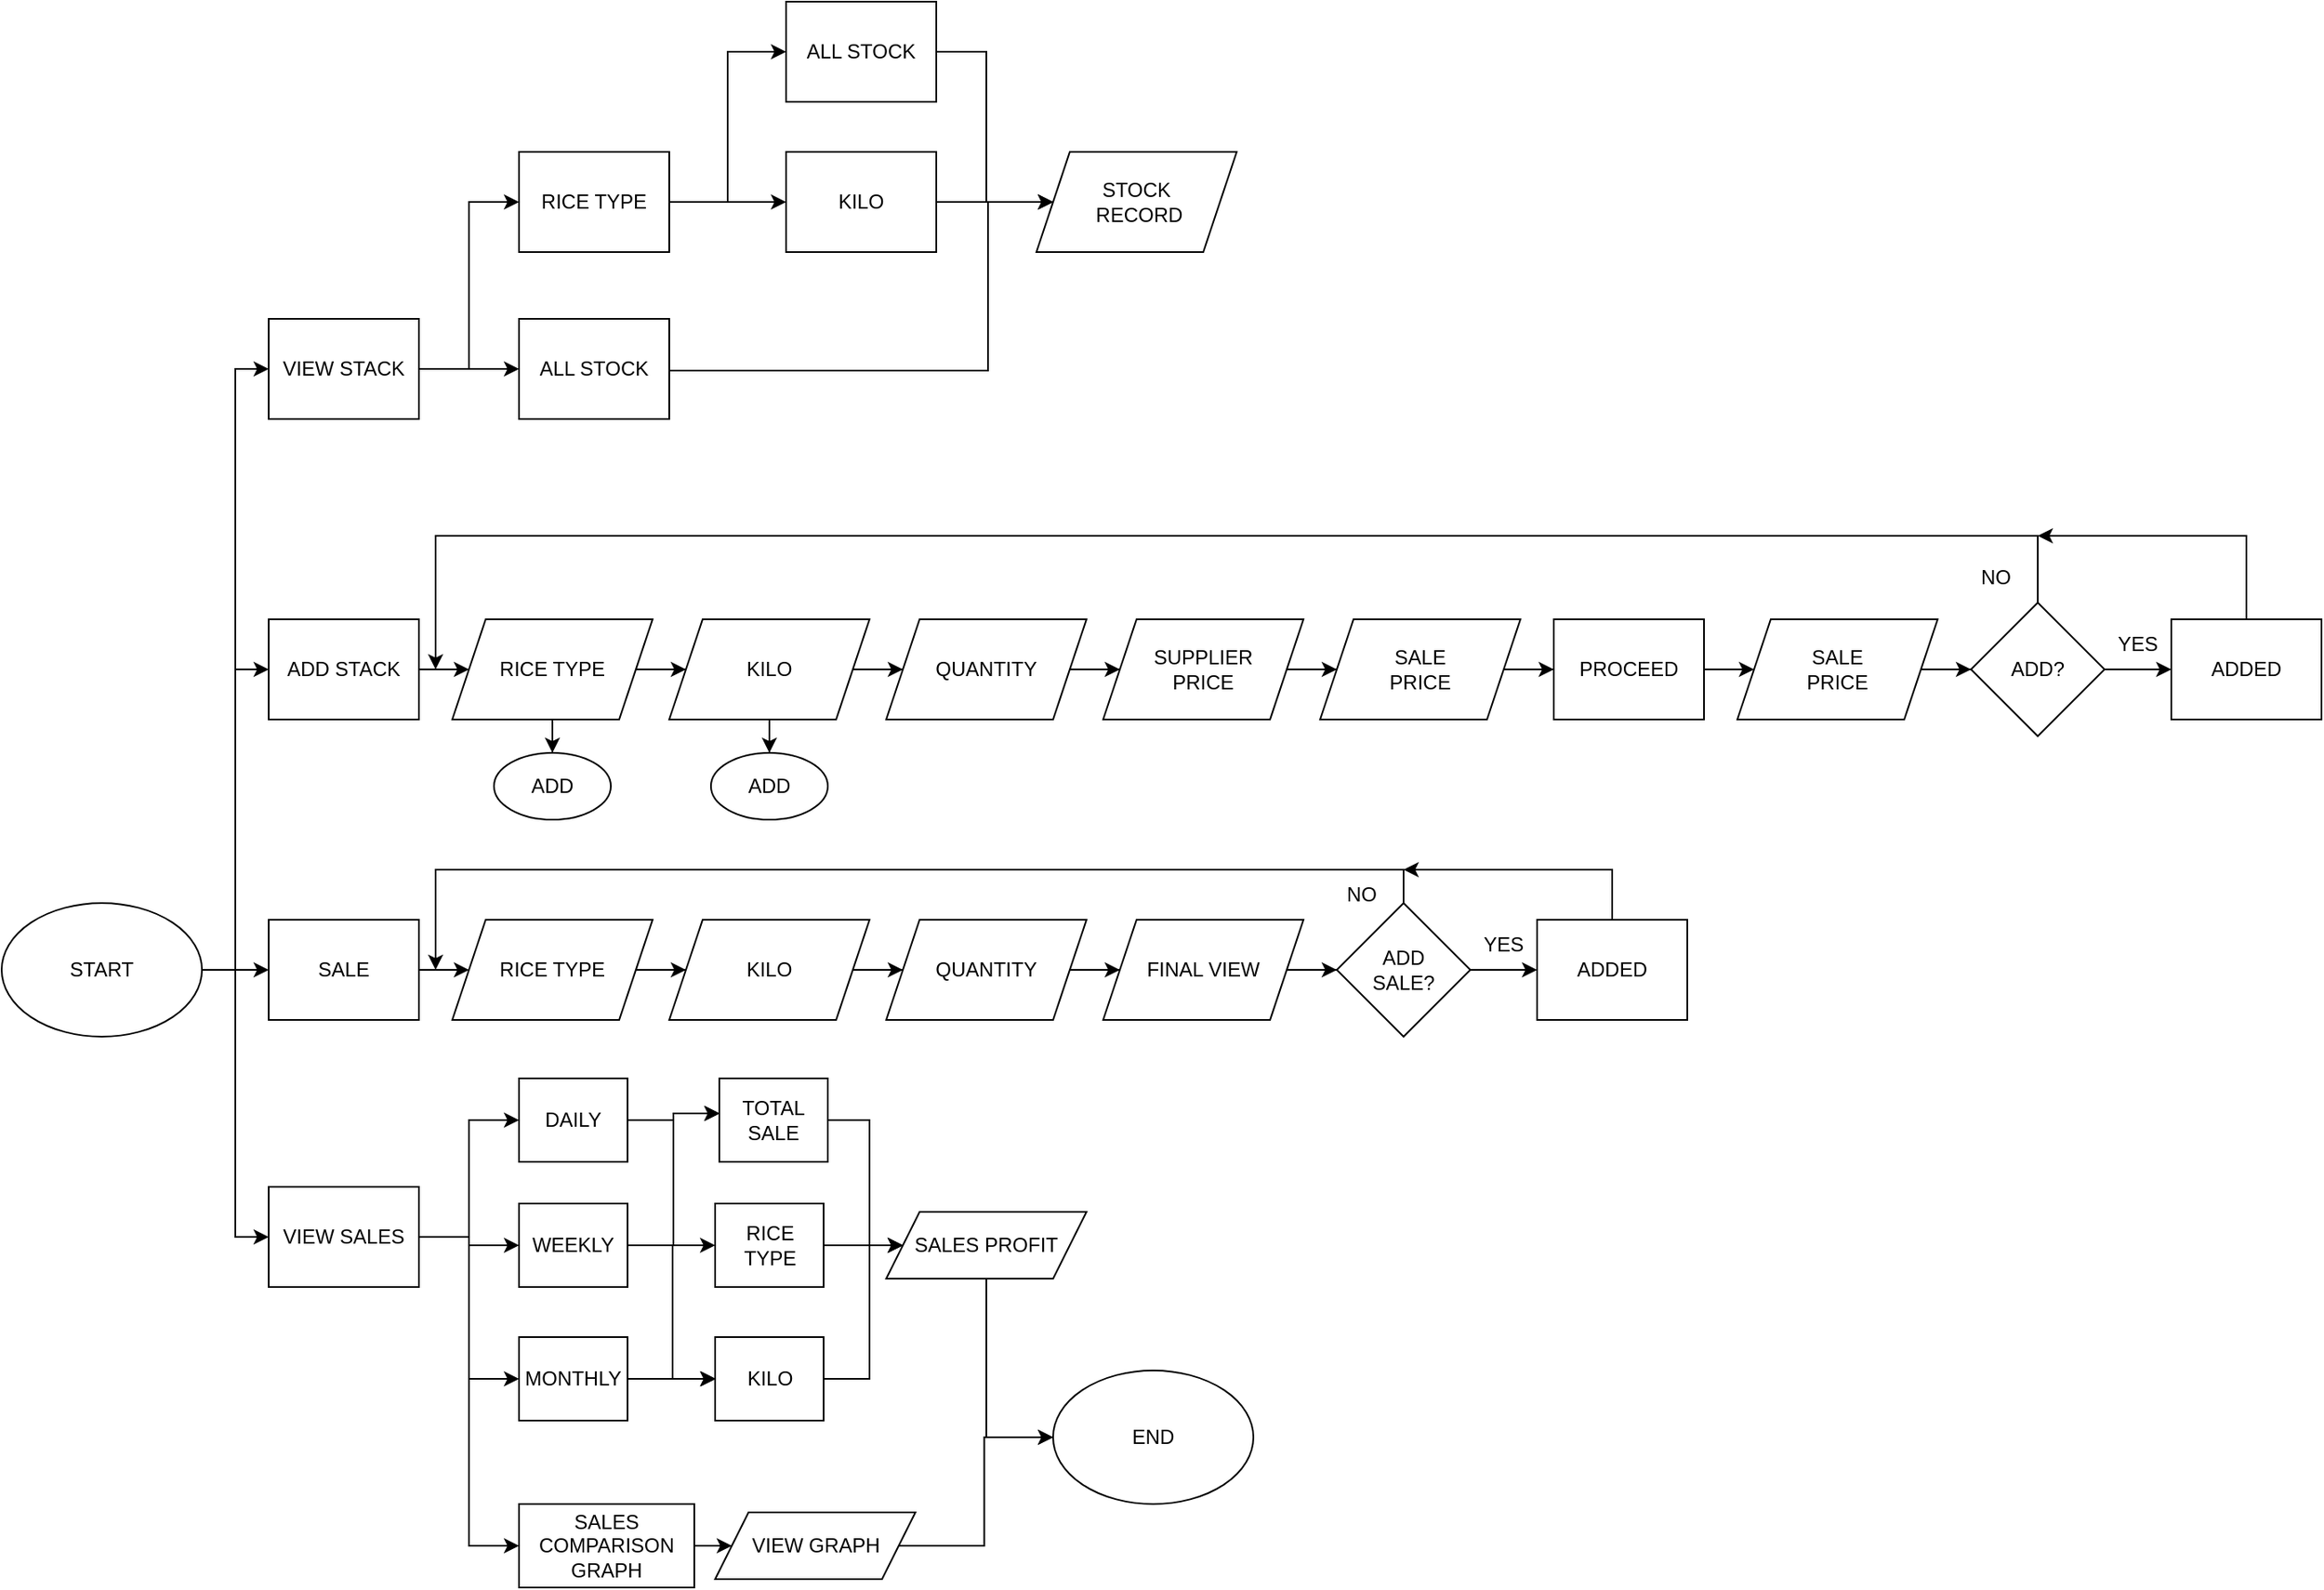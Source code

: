 <mxfile version="24.8.6">
  <diagram name="Page-1" id="mb6LI2gXLhsFhramWReM">
    <mxGraphModel dx="1687" dy="1978" grid="1" gridSize="10" guides="1" tooltips="1" connect="1" arrows="1" fold="1" page="1" pageScale="1" pageWidth="850" pageHeight="1100" math="0" shadow="0">
      <root>
        <mxCell id="0" />
        <mxCell id="1" parent="0" />
        <mxCell id="F7rRFimcTEZNJ7d2efaI-6" style="edgeStyle=orthogonalEdgeStyle;rounded=0;orthogonalLoop=1;jettySize=auto;html=1;entryX=0;entryY=0.5;entryDx=0;entryDy=0;" edge="1" parent="1" source="F7rRFimcTEZNJ7d2efaI-1" target="F7rRFimcTEZNJ7d2efaI-2">
          <mxGeometry relative="1" as="geometry" />
        </mxCell>
        <mxCell id="F7rRFimcTEZNJ7d2efaI-62" style="edgeStyle=orthogonalEdgeStyle;rounded=0;orthogonalLoop=1;jettySize=auto;html=1;entryX=0;entryY=0.5;entryDx=0;entryDy=0;" edge="1" parent="1" source="F7rRFimcTEZNJ7d2efaI-1" target="F7rRFimcTEZNJ7d2efaI-3">
          <mxGeometry relative="1" as="geometry" />
        </mxCell>
        <mxCell id="F7rRFimcTEZNJ7d2efaI-63" style="edgeStyle=orthogonalEdgeStyle;rounded=0;orthogonalLoop=1;jettySize=auto;html=1;entryX=0;entryY=0.5;entryDx=0;entryDy=0;" edge="1" parent="1" source="F7rRFimcTEZNJ7d2efaI-1" target="F7rRFimcTEZNJ7d2efaI-4">
          <mxGeometry relative="1" as="geometry" />
        </mxCell>
        <mxCell id="F7rRFimcTEZNJ7d2efaI-99" style="edgeStyle=orthogonalEdgeStyle;rounded=0;orthogonalLoop=1;jettySize=auto;html=1;entryX=0;entryY=0.5;entryDx=0;entryDy=0;" edge="1" parent="1" source="F7rRFimcTEZNJ7d2efaI-1" target="F7rRFimcTEZNJ7d2efaI-98">
          <mxGeometry relative="1" as="geometry" />
        </mxCell>
        <mxCell id="F7rRFimcTEZNJ7d2efaI-1" value="START" style="ellipse;whiteSpace=wrap;html=1;" vertex="1" parent="1">
          <mxGeometry x="20" y="380" width="120" height="80" as="geometry" />
        </mxCell>
        <mxCell id="F7rRFimcTEZNJ7d2efaI-9" style="edgeStyle=orthogonalEdgeStyle;rounded=0;orthogonalLoop=1;jettySize=auto;html=1;entryX=0;entryY=0.5;entryDx=0;entryDy=0;" edge="1" parent="1" source="F7rRFimcTEZNJ7d2efaI-2" target="F7rRFimcTEZNJ7d2efaI-8">
          <mxGeometry relative="1" as="geometry" />
        </mxCell>
        <mxCell id="F7rRFimcTEZNJ7d2efaI-2" value="ADD STACK" style="rounded=0;whiteSpace=wrap;html=1;" vertex="1" parent="1">
          <mxGeometry x="180" y="210" width="90" height="60" as="geometry" />
        </mxCell>
        <mxCell id="F7rRFimcTEZNJ7d2efaI-49" style="edgeStyle=orthogonalEdgeStyle;rounded=0;orthogonalLoop=1;jettySize=auto;html=1;entryX=0;entryY=0.5;entryDx=0;entryDy=0;" edge="1" parent="1" source="F7rRFimcTEZNJ7d2efaI-3" target="F7rRFimcTEZNJ7d2efaI-46">
          <mxGeometry relative="1" as="geometry" />
        </mxCell>
        <mxCell id="F7rRFimcTEZNJ7d2efaI-3" value="SALE" style="rounded=0;whiteSpace=wrap;html=1;" vertex="1" parent="1">
          <mxGeometry x="180" y="390" width="90" height="60" as="geometry" />
        </mxCell>
        <mxCell id="F7rRFimcTEZNJ7d2efaI-68" style="edgeStyle=orthogonalEdgeStyle;rounded=0;orthogonalLoop=1;jettySize=auto;html=1;" edge="1" parent="1" source="F7rRFimcTEZNJ7d2efaI-4" target="F7rRFimcTEZNJ7d2efaI-65">
          <mxGeometry relative="1" as="geometry" />
        </mxCell>
        <mxCell id="F7rRFimcTEZNJ7d2efaI-69" style="edgeStyle=orthogonalEdgeStyle;rounded=0;orthogonalLoop=1;jettySize=auto;html=1;entryX=0;entryY=0.5;entryDx=0;entryDy=0;" edge="1" parent="1" source="F7rRFimcTEZNJ7d2efaI-4" target="F7rRFimcTEZNJ7d2efaI-64">
          <mxGeometry relative="1" as="geometry" />
        </mxCell>
        <mxCell id="F7rRFimcTEZNJ7d2efaI-70" style="edgeStyle=orthogonalEdgeStyle;rounded=0;orthogonalLoop=1;jettySize=auto;html=1;entryX=0;entryY=0.5;entryDx=0;entryDy=0;" edge="1" parent="1" source="F7rRFimcTEZNJ7d2efaI-4" target="F7rRFimcTEZNJ7d2efaI-66">
          <mxGeometry relative="1" as="geometry" />
        </mxCell>
        <mxCell id="F7rRFimcTEZNJ7d2efaI-71" style="edgeStyle=orthogonalEdgeStyle;rounded=0;orthogonalLoop=1;jettySize=auto;html=1;entryX=0;entryY=0.5;entryDx=0;entryDy=0;" edge="1" parent="1" source="F7rRFimcTEZNJ7d2efaI-4" target="F7rRFimcTEZNJ7d2efaI-67">
          <mxGeometry relative="1" as="geometry" />
        </mxCell>
        <mxCell id="F7rRFimcTEZNJ7d2efaI-4" value="VIEW SALES" style="rounded=0;whiteSpace=wrap;html=1;" vertex="1" parent="1">
          <mxGeometry x="180" y="550" width="90" height="60" as="geometry" />
        </mxCell>
        <mxCell id="F7rRFimcTEZNJ7d2efaI-11" style="edgeStyle=orthogonalEdgeStyle;rounded=0;orthogonalLoop=1;jettySize=auto;html=1;entryX=0.5;entryY=0;entryDx=0;entryDy=0;" edge="1" parent="1" source="F7rRFimcTEZNJ7d2efaI-8" target="F7rRFimcTEZNJ7d2efaI-10">
          <mxGeometry relative="1" as="geometry" />
        </mxCell>
        <mxCell id="F7rRFimcTEZNJ7d2efaI-13" style="edgeStyle=orthogonalEdgeStyle;rounded=0;orthogonalLoop=1;jettySize=auto;html=1;" edge="1" parent="1" source="F7rRFimcTEZNJ7d2efaI-8" target="F7rRFimcTEZNJ7d2efaI-12">
          <mxGeometry relative="1" as="geometry" />
        </mxCell>
        <mxCell id="F7rRFimcTEZNJ7d2efaI-8" value="RICE TYPE" style="shape=parallelogram;perimeter=parallelogramPerimeter;whiteSpace=wrap;html=1;fixedSize=1;" vertex="1" parent="1">
          <mxGeometry x="290" y="210" width="120" height="60" as="geometry" />
        </mxCell>
        <mxCell id="F7rRFimcTEZNJ7d2efaI-10" value="ADD" style="ellipse;whiteSpace=wrap;html=1;" vertex="1" parent="1">
          <mxGeometry x="315" y="290" width="70" height="40" as="geometry" />
        </mxCell>
        <mxCell id="F7rRFimcTEZNJ7d2efaI-16" style="edgeStyle=orthogonalEdgeStyle;rounded=0;orthogonalLoop=1;jettySize=auto;html=1;entryX=0.5;entryY=0;entryDx=0;entryDy=0;" edge="1" parent="1" source="F7rRFimcTEZNJ7d2efaI-12" target="F7rRFimcTEZNJ7d2efaI-14">
          <mxGeometry relative="1" as="geometry" />
        </mxCell>
        <mxCell id="F7rRFimcTEZNJ7d2efaI-18" style="edgeStyle=orthogonalEdgeStyle;rounded=0;orthogonalLoop=1;jettySize=auto;html=1;" edge="1" parent="1" source="F7rRFimcTEZNJ7d2efaI-12" target="F7rRFimcTEZNJ7d2efaI-17">
          <mxGeometry relative="1" as="geometry" />
        </mxCell>
        <mxCell id="F7rRFimcTEZNJ7d2efaI-12" value="KILO" style="shape=parallelogram;perimeter=parallelogramPerimeter;whiteSpace=wrap;html=1;fixedSize=1;" vertex="1" parent="1">
          <mxGeometry x="420" y="210" width="120" height="60" as="geometry" />
        </mxCell>
        <mxCell id="F7rRFimcTEZNJ7d2efaI-14" value="ADD" style="ellipse;whiteSpace=wrap;html=1;" vertex="1" parent="1">
          <mxGeometry x="445" y="290" width="70" height="40" as="geometry" />
        </mxCell>
        <mxCell id="F7rRFimcTEZNJ7d2efaI-21" style="edgeStyle=orthogonalEdgeStyle;rounded=0;orthogonalLoop=1;jettySize=auto;html=1;entryX=0;entryY=0.5;entryDx=0;entryDy=0;" edge="1" parent="1" source="F7rRFimcTEZNJ7d2efaI-17" target="F7rRFimcTEZNJ7d2efaI-19">
          <mxGeometry relative="1" as="geometry" />
        </mxCell>
        <mxCell id="F7rRFimcTEZNJ7d2efaI-17" value="QUANTITY" style="shape=parallelogram;perimeter=parallelogramPerimeter;whiteSpace=wrap;html=1;fixedSize=1;" vertex="1" parent="1">
          <mxGeometry x="550" y="210" width="120" height="60" as="geometry" />
        </mxCell>
        <mxCell id="F7rRFimcTEZNJ7d2efaI-22" style="edgeStyle=orthogonalEdgeStyle;rounded=0;orthogonalLoop=1;jettySize=auto;html=1;entryX=0;entryY=0.5;entryDx=0;entryDy=0;" edge="1" parent="1" source="F7rRFimcTEZNJ7d2efaI-19" target="F7rRFimcTEZNJ7d2efaI-20">
          <mxGeometry relative="1" as="geometry" />
        </mxCell>
        <mxCell id="F7rRFimcTEZNJ7d2efaI-19" value="SUPPLIER&lt;div&gt;PRICE&lt;/div&gt;" style="shape=parallelogram;perimeter=parallelogramPerimeter;whiteSpace=wrap;html=1;fixedSize=1;" vertex="1" parent="1">
          <mxGeometry x="680" y="210" width="120" height="60" as="geometry" />
        </mxCell>
        <mxCell id="F7rRFimcTEZNJ7d2efaI-24" style="edgeStyle=orthogonalEdgeStyle;rounded=0;orthogonalLoop=1;jettySize=auto;html=1;" edge="1" parent="1" source="F7rRFimcTEZNJ7d2efaI-20" target="F7rRFimcTEZNJ7d2efaI-23">
          <mxGeometry relative="1" as="geometry" />
        </mxCell>
        <mxCell id="F7rRFimcTEZNJ7d2efaI-20" value="&lt;div&gt;SALE&lt;/div&gt;&lt;div&gt;PRICE&lt;/div&gt;" style="shape=parallelogram;perimeter=parallelogramPerimeter;whiteSpace=wrap;html=1;fixedSize=1;" vertex="1" parent="1">
          <mxGeometry x="810" y="210" width="120" height="60" as="geometry" />
        </mxCell>
        <mxCell id="F7rRFimcTEZNJ7d2efaI-27" style="edgeStyle=orthogonalEdgeStyle;rounded=0;orthogonalLoop=1;jettySize=auto;html=1;" edge="1" parent="1" source="F7rRFimcTEZNJ7d2efaI-23" target="F7rRFimcTEZNJ7d2efaI-26">
          <mxGeometry relative="1" as="geometry" />
        </mxCell>
        <mxCell id="F7rRFimcTEZNJ7d2efaI-23" value="PROCEED" style="rounded=0;whiteSpace=wrap;html=1;" vertex="1" parent="1">
          <mxGeometry x="950" y="210" width="90" height="60" as="geometry" />
        </mxCell>
        <mxCell id="F7rRFimcTEZNJ7d2efaI-32" style="edgeStyle=orthogonalEdgeStyle;rounded=0;orthogonalLoop=1;jettySize=auto;html=1;entryX=0;entryY=0.5;entryDx=0;entryDy=0;" edge="1" parent="1" source="F7rRFimcTEZNJ7d2efaI-26" target="F7rRFimcTEZNJ7d2efaI-30">
          <mxGeometry relative="1" as="geometry" />
        </mxCell>
        <mxCell id="F7rRFimcTEZNJ7d2efaI-26" value="&lt;div&gt;SALE&lt;/div&gt;&lt;div&gt;PRICE&lt;/div&gt;" style="shape=parallelogram;perimeter=parallelogramPerimeter;whiteSpace=wrap;html=1;fixedSize=1;" vertex="1" parent="1">
          <mxGeometry x="1060" y="210" width="120" height="60" as="geometry" />
        </mxCell>
        <mxCell id="F7rRFimcTEZNJ7d2efaI-33" style="edgeStyle=orthogonalEdgeStyle;rounded=0;orthogonalLoop=1;jettySize=auto;html=1;" edge="1" parent="1" source="F7rRFimcTEZNJ7d2efaI-30" target="F7rRFimcTEZNJ7d2efaI-31">
          <mxGeometry relative="1" as="geometry" />
        </mxCell>
        <mxCell id="F7rRFimcTEZNJ7d2efaI-37" style="edgeStyle=orthogonalEdgeStyle;rounded=0;orthogonalLoop=1;jettySize=auto;html=1;" edge="1" parent="1">
          <mxGeometry relative="1" as="geometry">
            <mxPoint x="280" y="240" as="targetPoint" />
            <mxPoint x="1240" y="190" as="sourcePoint" />
            <Array as="points">
              <mxPoint x="1240" y="200" />
              <mxPoint x="1240" y="160" />
              <mxPoint x="280" y="160" />
            </Array>
          </mxGeometry>
        </mxCell>
        <mxCell id="F7rRFimcTEZNJ7d2efaI-30" value="ADD?" style="rhombus;whiteSpace=wrap;html=1;" vertex="1" parent="1">
          <mxGeometry x="1200" y="200" width="80" height="80" as="geometry" />
        </mxCell>
        <mxCell id="F7rRFimcTEZNJ7d2efaI-38" style="edgeStyle=orthogonalEdgeStyle;rounded=0;orthogonalLoop=1;jettySize=auto;html=1;" edge="1" parent="1" source="F7rRFimcTEZNJ7d2efaI-31">
          <mxGeometry relative="1" as="geometry">
            <mxPoint x="1240" y="160" as="targetPoint" />
            <Array as="points">
              <mxPoint x="1365" y="160" />
            </Array>
          </mxGeometry>
        </mxCell>
        <mxCell id="F7rRFimcTEZNJ7d2efaI-31" value="ADDED" style="rounded=0;whiteSpace=wrap;html=1;" vertex="1" parent="1">
          <mxGeometry x="1320" y="210" width="90" height="60" as="geometry" />
        </mxCell>
        <mxCell id="F7rRFimcTEZNJ7d2efaI-34" value="YES" style="text;html=1;align=center;verticalAlign=middle;whiteSpace=wrap;rounded=0;" vertex="1" parent="1">
          <mxGeometry x="1285" y="210" width="30" height="30" as="geometry" />
        </mxCell>
        <mxCell id="F7rRFimcTEZNJ7d2efaI-35" value="NO" style="text;html=1;align=center;verticalAlign=middle;whiteSpace=wrap;rounded=0;" vertex="1" parent="1">
          <mxGeometry x="1200" y="170" width="30" height="30" as="geometry" />
        </mxCell>
        <mxCell id="F7rRFimcTEZNJ7d2efaI-50" style="edgeStyle=orthogonalEdgeStyle;rounded=0;orthogonalLoop=1;jettySize=auto;html=1;" edge="1" parent="1" source="F7rRFimcTEZNJ7d2efaI-46" target="F7rRFimcTEZNJ7d2efaI-47">
          <mxGeometry relative="1" as="geometry" />
        </mxCell>
        <mxCell id="F7rRFimcTEZNJ7d2efaI-46" value="RICE TYPE" style="shape=parallelogram;perimeter=parallelogramPerimeter;whiteSpace=wrap;html=1;fixedSize=1;" vertex="1" parent="1">
          <mxGeometry x="290" y="390" width="120" height="60" as="geometry" />
        </mxCell>
        <mxCell id="F7rRFimcTEZNJ7d2efaI-51" style="edgeStyle=orthogonalEdgeStyle;rounded=0;orthogonalLoop=1;jettySize=auto;html=1;entryX=0;entryY=0.5;entryDx=0;entryDy=0;" edge="1" parent="1" source="F7rRFimcTEZNJ7d2efaI-47" target="F7rRFimcTEZNJ7d2efaI-48">
          <mxGeometry relative="1" as="geometry" />
        </mxCell>
        <mxCell id="F7rRFimcTEZNJ7d2efaI-47" value="KILO" style="shape=parallelogram;perimeter=parallelogramPerimeter;whiteSpace=wrap;html=1;fixedSize=1;" vertex="1" parent="1">
          <mxGeometry x="420" y="390" width="120" height="60" as="geometry" />
        </mxCell>
        <mxCell id="F7rRFimcTEZNJ7d2efaI-53" style="edgeStyle=orthogonalEdgeStyle;rounded=0;orthogonalLoop=1;jettySize=auto;html=1;entryX=0;entryY=0.5;entryDx=0;entryDy=0;" edge="1" parent="1" source="F7rRFimcTEZNJ7d2efaI-48" target="F7rRFimcTEZNJ7d2efaI-52">
          <mxGeometry relative="1" as="geometry" />
        </mxCell>
        <mxCell id="F7rRFimcTEZNJ7d2efaI-48" value="QUANTITY" style="shape=parallelogram;perimeter=parallelogramPerimeter;whiteSpace=wrap;html=1;fixedSize=1;" vertex="1" parent="1">
          <mxGeometry x="550" y="390" width="120" height="60" as="geometry" />
        </mxCell>
        <mxCell id="F7rRFimcTEZNJ7d2efaI-60" style="edgeStyle=orthogonalEdgeStyle;rounded=0;orthogonalLoop=1;jettySize=auto;html=1;entryX=0;entryY=0.5;entryDx=0;entryDy=0;" edge="1" parent="1" source="F7rRFimcTEZNJ7d2efaI-52" target="F7rRFimcTEZNJ7d2efaI-55">
          <mxGeometry relative="1" as="geometry" />
        </mxCell>
        <mxCell id="F7rRFimcTEZNJ7d2efaI-52" value="FINAL VIEW" style="shape=parallelogram;perimeter=parallelogramPerimeter;whiteSpace=wrap;html=1;fixedSize=1;" vertex="1" parent="1">
          <mxGeometry x="680" y="390" width="120" height="60" as="geometry" />
        </mxCell>
        <mxCell id="F7rRFimcTEZNJ7d2efaI-54" style="edgeStyle=orthogonalEdgeStyle;rounded=0;orthogonalLoop=1;jettySize=auto;html=1;" edge="1" source="F7rRFimcTEZNJ7d2efaI-55" target="F7rRFimcTEZNJ7d2efaI-57" parent="1">
          <mxGeometry relative="1" as="geometry" />
        </mxCell>
        <mxCell id="F7rRFimcTEZNJ7d2efaI-61" style="edgeStyle=orthogonalEdgeStyle;rounded=0;orthogonalLoop=1;jettySize=auto;html=1;" edge="1" parent="1" source="F7rRFimcTEZNJ7d2efaI-55">
          <mxGeometry relative="1" as="geometry">
            <mxPoint x="280" y="420" as="targetPoint" />
            <Array as="points">
              <mxPoint x="860" y="360" />
              <mxPoint x="280" y="360" />
            </Array>
          </mxGeometry>
        </mxCell>
        <mxCell id="F7rRFimcTEZNJ7d2efaI-55" value="ADD&lt;div&gt;SALE?&lt;/div&gt;" style="rhombus;whiteSpace=wrap;html=1;" vertex="1" parent="1">
          <mxGeometry x="820" y="380" width="80" height="80" as="geometry" />
        </mxCell>
        <mxCell id="F7rRFimcTEZNJ7d2efaI-56" style="edgeStyle=orthogonalEdgeStyle;rounded=0;orthogonalLoop=1;jettySize=auto;html=1;" edge="1" source="F7rRFimcTEZNJ7d2efaI-57" parent="1">
          <mxGeometry relative="1" as="geometry">
            <mxPoint x="860" y="360" as="targetPoint" />
            <Array as="points">
              <mxPoint x="985" y="360" />
              <mxPoint x="860" y="360" />
            </Array>
          </mxGeometry>
        </mxCell>
        <mxCell id="F7rRFimcTEZNJ7d2efaI-57" value="ADDED" style="rounded=0;whiteSpace=wrap;html=1;" vertex="1" parent="1">
          <mxGeometry x="940" y="390" width="90" height="60" as="geometry" />
        </mxCell>
        <mxCell id="F7rRFimcTEZNJ7d2efaI-58" value="YES" style="text;html=1;align=center;verticalAlign=middle;whiteSpace=wrap;rounded=0;" vertex="1" parent="1">
          <mxGeometry x="905" y="390" width="30" height="30" as="geometry" />
        </mxCell>
        <mxCell id="F7rRFimcTEZNJ7d2efaI-59" value="NO" style="text;html=1;align=center;verticalAlign=middle;whiteSpace=wrap;rounded=0;" vertex="1" parent="1">
          <mxGeometry x="820" y="360" width="30" height="30" as="geometry" />
        </mxCell>
        <mxCell id="F7rRFimcTEZNJ7d2efaI-64" value="DAILY" style="rounded=0;whiteSpace=wrap;html=1;" vertex="1" parent="1">
          <mxGeometry x="330" y="485" width="65" height="50" as="geometry" />
        </mxCell>
        <mxCell id="F7rRFimcTEZNJ7d2efaI-82" style="edgeStyle=orthogonalEdgeStyle;rounded=0;orthogonalLoop=1;jettySize=auto;html=1;entryX=0;entryY=0.5;entryDx=0;entryDy=0;" edge="1" parent="1" target="F7rRFimcTEZNJ7d2efaI-74">
          <mxGeometry relative="1" as="geometry">
            <mxPoint x="432" y="680" as="targetPoint" />
            <mxPoint x="397" y="585" as="sourcePoint" />
            <Array as="points">
              <mxPoint x="422" y="585" />
              <mxPoint x="422" y="665" />
            </Array>
          </mxGeometry>
        </mxCell>
        <mxCell id="F7rRFimcTEZNJ7d2efaI-83" style="edgeStyle=orthogonalEdgeStyle;rounded=0;orthogonalLoop=1;jettySize=auto;html=1;entryX=0;entryY=0.5;entryDx=0;entryDy=0;" edge="1" parent="1" source="F7rRFimcTEZNJ7d2efaI-65" target="F7rRFimcTEZNJ7d2efaI-73">
          <mxGeometry relative="1" as="geometry" />
        </mxCell>
        <mxCell id="F7rRFimcTEZNJ7d2efaI-65" value="WEEKLY" style="rounded=0;whiteSpace=wrap;html=1;" vertex="1" parent="1">
          <mxGeometry x="330" y="560" width="65" height="50" as="geometry" />
        </mxCell>
        <mxCell id="F7rRFimcTEZNJ7d2efaI-84" style="edgeStyle=orthogonalEdgeStyle;rounded=0;orthogonalLoop=1;jettySize=auto;html=1;" edge="1" parent="1">
          <mxGeometry relative="1" as="geometry">
            <mxPoint x="448" y="665" as="targetPoint" />
            <mxPoint x="393" y="665" as="sourcePoint" />
          </mxGeometry>
        </mxCell>
        <mxCell id="F7rRFimcTEZNJ7d2efaI-66" value="MONTHLY" style="rounded=0;whiteSpace=wrap;html=1;" vertex="1" parent="1">
          <mxGeometry x="330" y="640" width="65" height="50" as="geometry" />
        </mxCell>
        <mxCell id="F7rRFimcTEZNJ7d2efaI-93" style="edgeStyle=orthogonalEdgeStyle;rounded=0;orthogonalLoop=1;jettySize=auto;html=1;" edge="1" parent="1" source="F7rRFimcTEZNJ7d2efaI-67" target="F7rRFimcTEZNJ7d2efaI-92">
          <mxGeometry relative="1" as="geometry" />
        </mxCell>
        <mxCell id="F7rRFimcTEZNJ7d2efaI-67" value="SALES COMPARISON GRAPH" style="rounded=0;whiteSpace=wrap;html=1;" vertex="1" parent="1">
          <mxGeometry x="330" y="740" width="105" height="50" as="geometry" />
        </mxCell>
        <mxCell id="F7rRFimcTEZNJ7d2efaI-72" value="TOTAL&lt;div&gt;SALE&lt;/div&gt;" style="rounded=0;whiteSpace=wrap;html=1;" vertex="1" parent="1">
          <mxGeometry x="450" y="485" width="65" height="50" as="geometry" />
        </mxCell>
        <mxCell id="F7rRFimcTEZNJ7d2efaI-86" style="edgeStyle=orthogonalEdgeStyle;rounded=0;orthogonalLoop=1;jettySize=auto;html=1;entryX=0;entryY=0.5;entryDx=0;entryDy=0;" edge="1" parent="1" source="F7rRFimcTEZNJ7d2efaI-73">
          <mxGeometry relative="1" as="geometry">
            <mxPoint x="560" y="585" as="targetPoint" />
          </mxGeometry>
        </mxCell>
        <mxCell id="F7rRFimcTEZNJ7d2efaI-73" value="RICE&lt;div&gt;TYPE&lt;/div&gt;" style="rounded=0;whiteSpace=wrap;html=1;" vertex="1" parent="1">
          <mxGeometry x="447.5" y="560" width="65" height="50" as="geometry" />
        </mxCell>
        <mxCell id="F7rRFimcTEZNJ7d2efaI-89" style="edgeStyle=orthogonalEdgeStyle;rounded=0;orthogonalLoop=1;jettySize=auto;html=1;entryX=0;entryY=0.5;entryDx=0;entryDy=0;" edge="1" parent="1" source="F7rRFimcTEZNJ7d2efaI-74">
          <mxGeometry relative="1" as="geometry">
            <mxPoint x="560" y="585" as="targetPoint" />
            <Array as="points">
              <mxPoint x="540" y="665" />
              <mxPoint x="540" y="585" />
            </Array>
          </mxGeometry>
        </mxCell>
        <mxCell id="F7rRFimcTEZNJ7d2efaI-74" value="KILO" style="rounded=0;whiteSpace=wrap;html=1;" vertex="1" parent="1">
          <mxGeometry x="447.5" y="640" width="65" height="50" as="geometry" />
        </mxCell>
        <mxCell id="F7rRFimcTEZNJ7d2efaI-77" value="" style="line;strokeWidth=2;direction=south;html=1;" vertex="1" parent="1">
          <mxGeometry x="420" y="490" height="200" as="geometry" />
        </mxCell>
        <mxCell id="F7rRFimcTEZNJ7d2efaI-80" style="edgeStyle=orthogonalEdgeStyle;rounded=0;orthogonalLoop=1;jettySize=auto;html=1;entryX=0.005;entryY=0.42;entryDx=0;entryDy=0;entryPerimeter=0;" edge="1" parent="1" source="F7rRFimcTEZNJ7d2efaI-65" target="F7rRFimcTEZNJ7d2efaI-72">
          <mxGeometry relative="1" as="geometry" />
        </mxCell>
        <mxCell id="F7rRFimcTEZNJ7d2efaI-81" style="edgeStyle=orthogonalEdgeStyle;rounded=0;orthogonalLoop=1;jettySize=auto;html=1;entryX=0;entryY=0.42;entryDx=0;entryDy=0;entryPerimeter=0;" edge="1" parent="1" source="F7rRFimcTEZNJ7d2efaI-64" target="F7rRFimcTEZNJ7d2efaI-72">
          <mxGeometry relative="1" as="geometry" />
        </mxCell>
        <mxCell id="F7rRFimcTEZNJ7d2efaI-88" style="edgeStyle=orthogonalEdgeStyle;rounded=0;orthogonalLoop=1;jettySize=auto;html=1;entryX=0;entryY=0.5;entryDx=0;entryDy=0;" edge="1" parent="1" source="F7rRFimcTEZNJ7d2efaI-72">
          <mxGeometry relative="1" as="geometry">
            <mxPoint x="560" y="585" as="targetPoint" />
            <Array as="points">
              <mxPoint x="540" y="510" />
              <mxPoint x="540" y="585" />
            </Array>
          </mxGeometry>
        </mxCell>
        <mxCell id="F7rRFimcTEZNJ7d2efaI-97" style="edgeStyle=orthogonalEdgeStyle;rounded=0;orthogonalLoop=1;jettySize=auto;html=1;entryX=0;entryY=0.5;entryDx=0;entryDy=0;" edge="1" parent="1" source="F7rRFimcTEZNJ7d2efaI-90" target="F7rRFimcTEZNJ7d2efaI-95">
          <mxGeometry relative="1" as="geometry">
            <Array as="points">
              <mxPoint x="610" y="700" />
            </Array>
          </mxGeometry>
        </mxCell>
        <mxCell id="F7rRFimcTEZNJ7d2efaI-90" value="SALES PROFIT" style="shape=parallelogram;perimeter=parallelogramPerimeter;whiteSpace=wrap;html=1;fixedSize=1;" vertex="1" parent="1">
          <mxGeometry x="550" y="565" width="120" height="40" as="geometry" />
        </mxCell>
        <mxCell id="F7rRFimcTEZNJ7d2efaI-96" style="edgeStyle=orthogonalEdgeStyle;rounded=0;orthogonalLoop=1;jettySize=auto;html=1;entryX=0;entryY=0.5;entryDx=0;entryDy=0;" edge="1" parent="1" source="F7rRFimcTEZNJ7d2efaI-92" target="F7rRFimcTEZNJ7d2efaI-95">
          <mxGeometry relative="1" as="geometry" />
        </mxCell>
        <mxCell id="F7rRFimcTEZNJ7d2efaI-92" value="VIEW GRAPH" style="shape=parallelogram;perimeter=parallelogramPerimeter;whiteSpace=wrap;html=1;fixedSize=1;" vertex="1" parent="1">
          <mxGeometry x="447.5" y="745" width="120" height="40" as="geometry" />
        </mxCell>
        <mxCell id="F7rRFimcTEZNJ7d2efaI-95" value="END" style="ellipse;whiteSpace=wrap;html=1;" vertex="1" parent="1">
          <mxGeometry x="650" y="660" width="120" height="80" as="geometry" />
        </mxCell>
        <mxCell id="F7rRFimcTEZNJ7d2efaI-103" style="edgeStyle=orthogonalEdgeStyle;rounded=0;orthogonalLoop=1;jettySize=auto;html=1;entryX=0;entryY=0.5;entryDx=0;entryDy=0;" edge="1" parent="1" source="F7rRFimcTEZNJ7d2efaI-98" target="F7rRFimcTEZNJ7d2efaI-102">
          <mxGeometry relative="1" as="geometry" />
        </mxCell>
        <mxCell id="F7rRFimcTEZNJ7d2efaI-105" style="edgeStyle=orthogonalEdgeStyle;rounded=0;orthogonalLoop=1;jettySize=auto;html=1;entryX=0;entryY=0.5;entryDx=0;entryDy=0;" edge="1" parent="1" source="F7rRFimcTEZNJ7d2efaI-98" target="F7rRFimcTEZNJ7d2efaI-104">
          <mxGeometry relative="1" as="geometry" />
        </mxCell>
        <mxCell id="F7rRFimcTEZNJ7d2efaI-98" value="VIEW STACK" style="rounded=0;whiteSpace=wrap;html=1;" vertex="1" parent="1">
          <mxGeometry x="180" y="30" width="90" height="60" as="geometry" />
        </mxCell>
        <mxCell id="F7rRFimcTEZNJ7d2efaI-107" style="edgeStyle=orthogonalEdgeStyle;rounded=0;orthogonalLoop=1;jettySize=auto;html=1;entryX=0;entryY=0.5;entryDx=0;entryDy=0;" edge="1" parent="1" source="F7rRFimcTEZNJ7d2efaI-102" target="F7rRFimcTEZNJ7d2efaI-106">
          <mxGeometry relative="1" as="geometry" />
        </mxCell>
        <mxCell id="F7rRFimcTEZNJ7d2efaI-109" style="edgeStyle=orthogonalEdgeStyle;rounded=0;orthogonalLoop=1;jettySize=auto;html=1;entryX=0;entryY=0.5;entryDx=0;entryDy=0;" edge="1" parent="1" source="F7rRFimcTEZNJ7d2efaI-102" target="F7rRFimcTEZNJ7d2efaI-108">
          <mxGeometry relative="1" as="geometry" />
        </mxCell>
        <mxCell id="F7rRFimcTEZNJ7d2efaI-102" value="RICE TYPE" style="rounded=0;whiteSpace=wrap;html=1;" vertex="1" parent="1">
          <mxGeometry x="330" y="-70" width="90" height="60" as="geometry" />
        </mxCell>
        <mxCell id="F7rRFimcTEZNJ7d2efaI-111" style="edgeStyle=orthogonalEdgeStyle;rounded=0;orthogonalLoop=1;jettySize=auto;html=1;" edge="1" parent="1">
          <mxGeometry relative="1" as="geometry">
            <mxPoint x="330" y="60" as="sourcePoint" />
            <mxPoint x="650" y="-40" as="targetPoint" />
            <Array as="points">
              <mxPoint x="330" y="61" />
              <mxPoint x="611" y="61" />
            </Array>
          </mxGeometry>
        </mxCell>
        <mxCell id="F7rRFimcTEZNJ7d2efaI-104" value="ALL STOCK" style="rounded=0;whiteSpace=wrap;html=1;" vertex="1" parent="1">
          <mxGeometry x="330" y="30" width="90" height="60" as="geometry" />
        </mxCell>
        <mxCell id="F7rRFimcTEZNJ7d2efaI-112" style="edgeStyle=orthogonalEdgeStyle;rounded=0;orthogonalLoop=1;jettySize=auto;html=1;" edge="1" parent="1" source="F7rRFimcTEZNJ7d2efaI-106" target="F7rRFimcTEZNJ7d2efaI-110">
          <mxGeometry relative="1" as="geometry" />
        </mxCell>
        <mxCell id="F7rRFimcTEZNJ7d2efaI-106" value="KILO" style="rounded=0;whiteSpace=wrap;html=1;" vertex="1" parent="1">
          <mxGeometry x="490" y="-70" width="90" height="60" as="geometry" />
        </mxCell>
        <mxCell id="F7rRFimcTEZNJ7d2efaI-113" style="edgeStyle=orthogonalEdgeStyle;rounded=0;orthogonalLoop=1;jettySize=auto;html=1;" edge="1" parent="1" source="F7rRFimcTEZNJ7d2efaI-108" target="F7rRFimcTEZNJ7d2efaI-110">
          <mxGeometry relative="1" as="geometry">
            <mxPoint x="610" y="-20" as="targetPoint" />
            <Array as="points">
              <mxPoint x="610" y="-130" />
              <mxPoint x="610" y="-40" />
            </Array>
          </mxGeometry>
        </mxCell>
        <mxCell id="F7rRFimcTEZNJ7d2efaI-108" value="ALL STOCK" style="rounded=0;whiteSpace=wrap;html=1;" vertex="1" parent="1">
          <mxGeometry x="490" y="-160" width="90" height="60" as="geometry" />
        </mxCell>
        <mxCell id="F7rRFimcTEZNJ7d2efaI-110" value="STOCK&lt;div&gt;&amp;nbsp;RECORD&lt;/div&gt;" style="shape=parallelogram;perimeter=parallelogramPerimeter;whiteSpace=wrap;html=1;fixedSize=1;" vertex="1" parent="1">
          <mxGeometry x="640" y="-70" width="120" height="60" as="geometry" />
        </mxCell>
      </root>
    </mxGraphModel>
  </diagram>
</mxfile>

